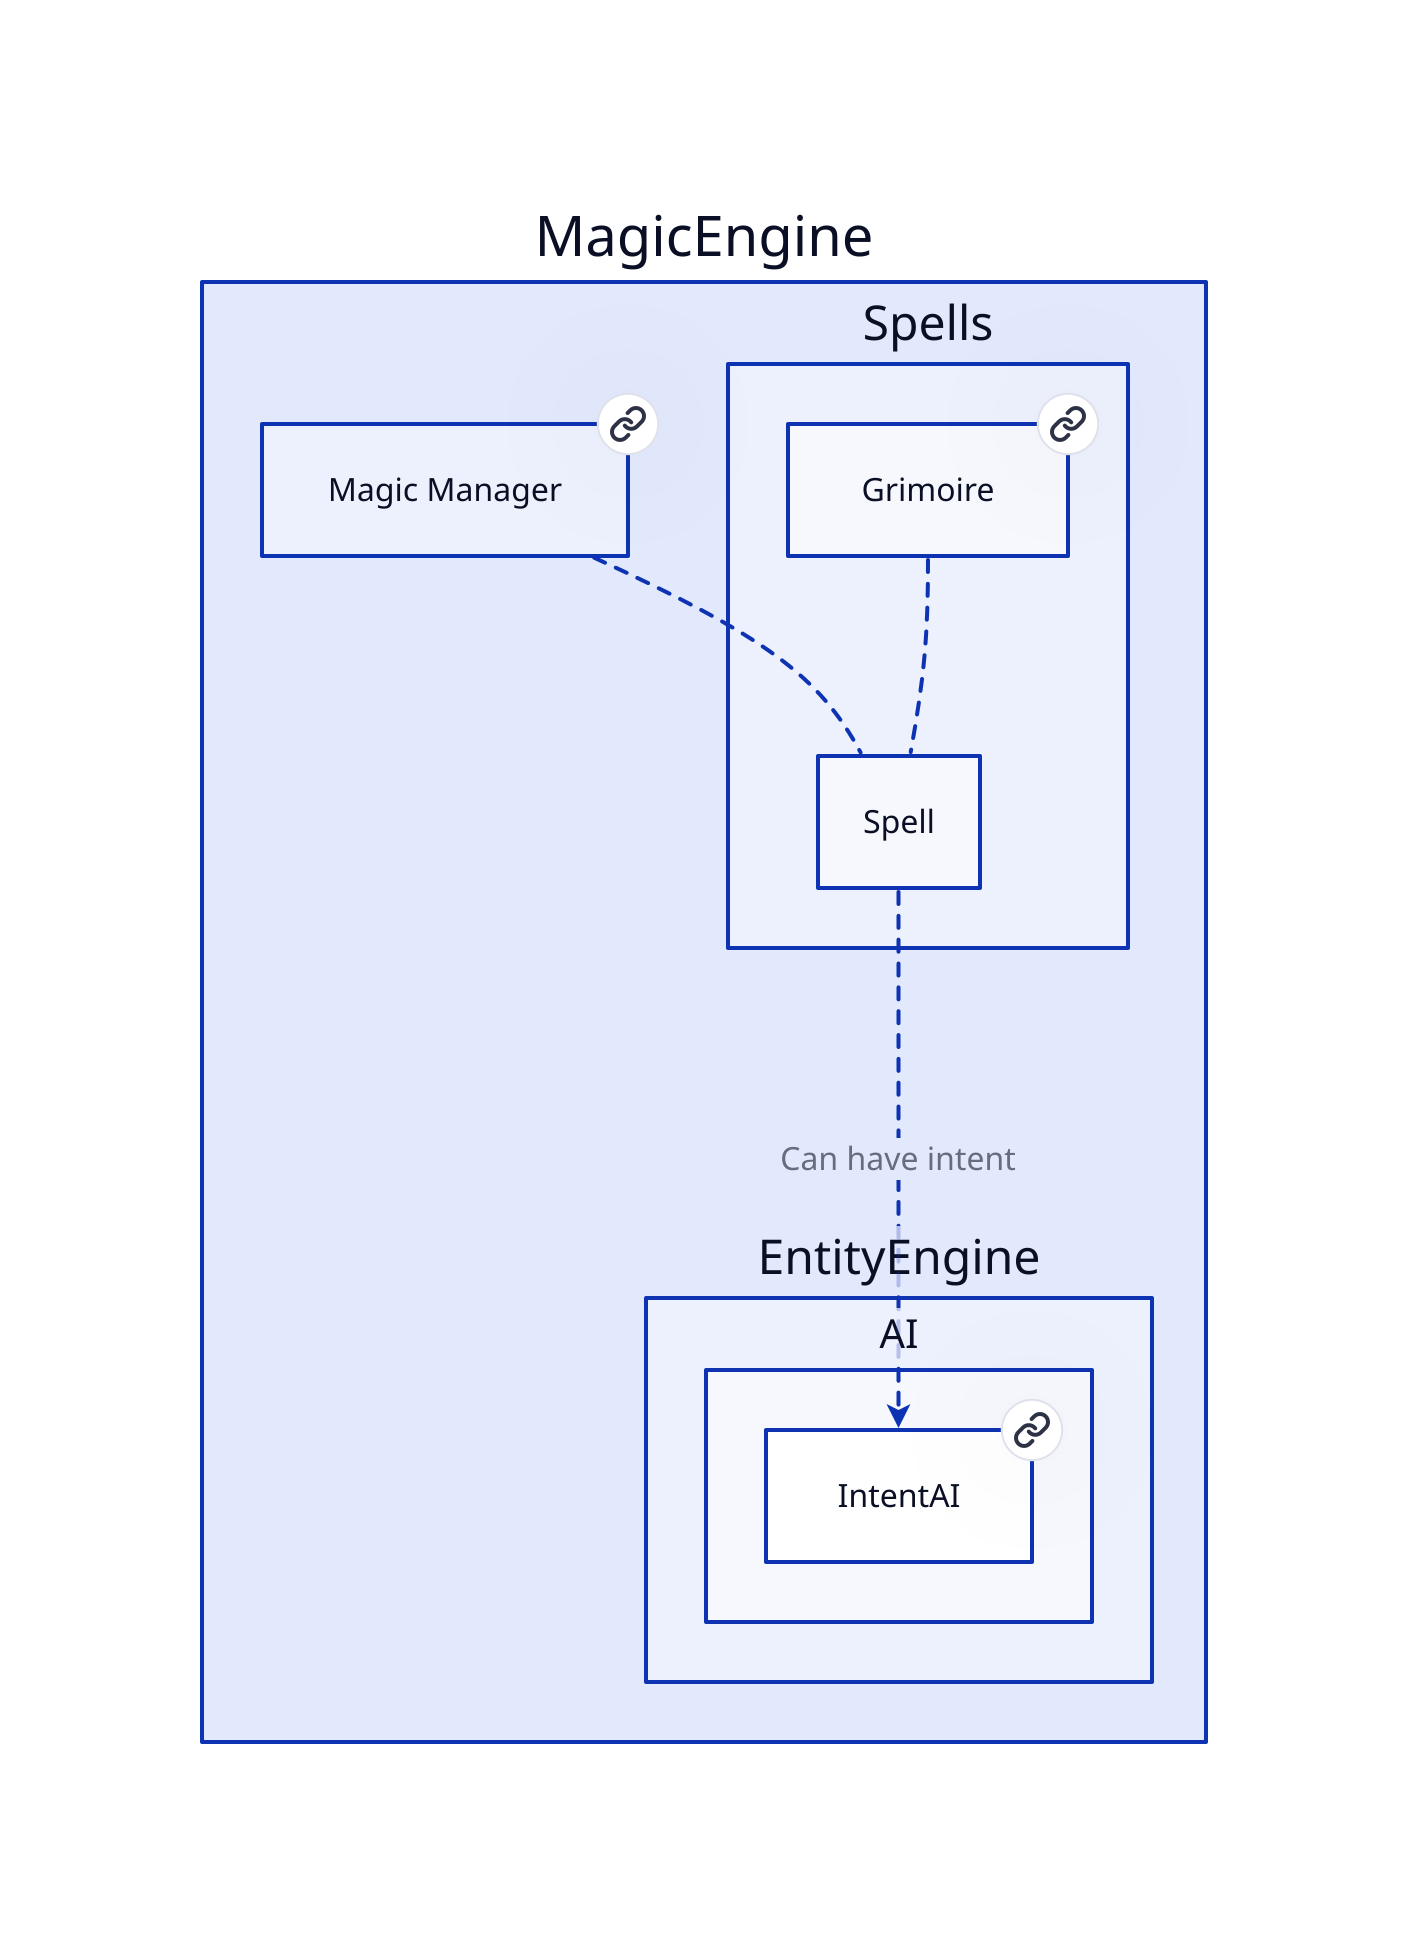 # Nodes :
MagicEngine: {
    MagicManager: Magic Manager {
       link: MagicManager
    }
    EntityEngine: {
        AI: {
            IntentAI: IntentAI {
               link: IntentAI
            }
        }
    }
    Spells: {
        Grimoire: Grimoire {
           link: Grimoire
        }
    }
}

# Links :
MagicEngine.MagicManager -- MagicEngine.Spells.Spell: {style.stroke-dash: 3}
MagicEngine.Spells.Grimoire -- MagicEngine.Spells.Spell: {style.stroke-dash: 3}
MagicEngine.Spells.Spell -> MagicEngine.EntityEngine.AI.IntentAI: Can have intent {style.stroke-dash: 3
source-arrowhead: {}
target-arrowhead: {shape: arrow}
}
